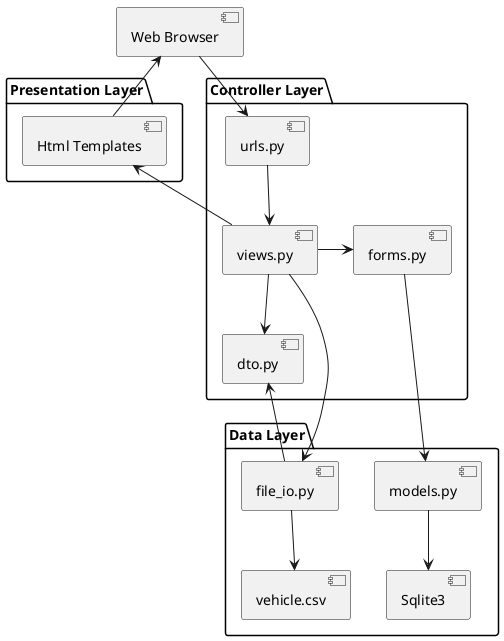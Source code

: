 @startuml "Multi-layer Application Architecture"
component "Web Browser" as WB

package "Presentation Layer" {
    component "Html Templates" as WT
}

package "Controller Layer" {
    component "urls.py" as WA
    component "views.py" as WV
    component "forms.py" as WF
    component "dto.py" as WD
}


package "Data Layer" {
    component "models.py" as WM
    component "file_io.py" as WFI
    component "vehicle.csv" as File_DB 
    component "Sqlite3" as DB            
}

WB -down-> WA
WA -down-> WV
WV -up-> WT
WT -up-> WB
WV -down-> WD
WV -right-> WF
WF -down-> WM
WV -down-> WFI
WFI -up-> WD
WFI -down-> File_DB
WM -down-> DB
@enduml